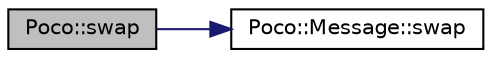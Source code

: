 digraph "Poco::swap"
{
 // LATEX_PDF_SIZE
  edge [fontname="Helvetica",fontsize="10",labelfontname="Helvetica",labelfontsize="10"];
  node [fontname="Helvetica",fontsize="10",shape=record];
  rankdir="LR";
  Node1 [label="Poco::swap",height=0.2,width=0.4,color="black", fillcolor="grey75", style="filled", fontcolor="black",tooltip=" "];
  Node1 -> Node2 [color="midnightblue",fontsize="10",style="solid"];
  Node2 [label="Poco::Message::swap",height=0.2,width=0.4,color="black", fillcolor="white", style="filled",URL="$classPoco_1_1Message.html#ac71236efe3d521f11c38510961f0b485",tooltip="Assignment operator."];
}
